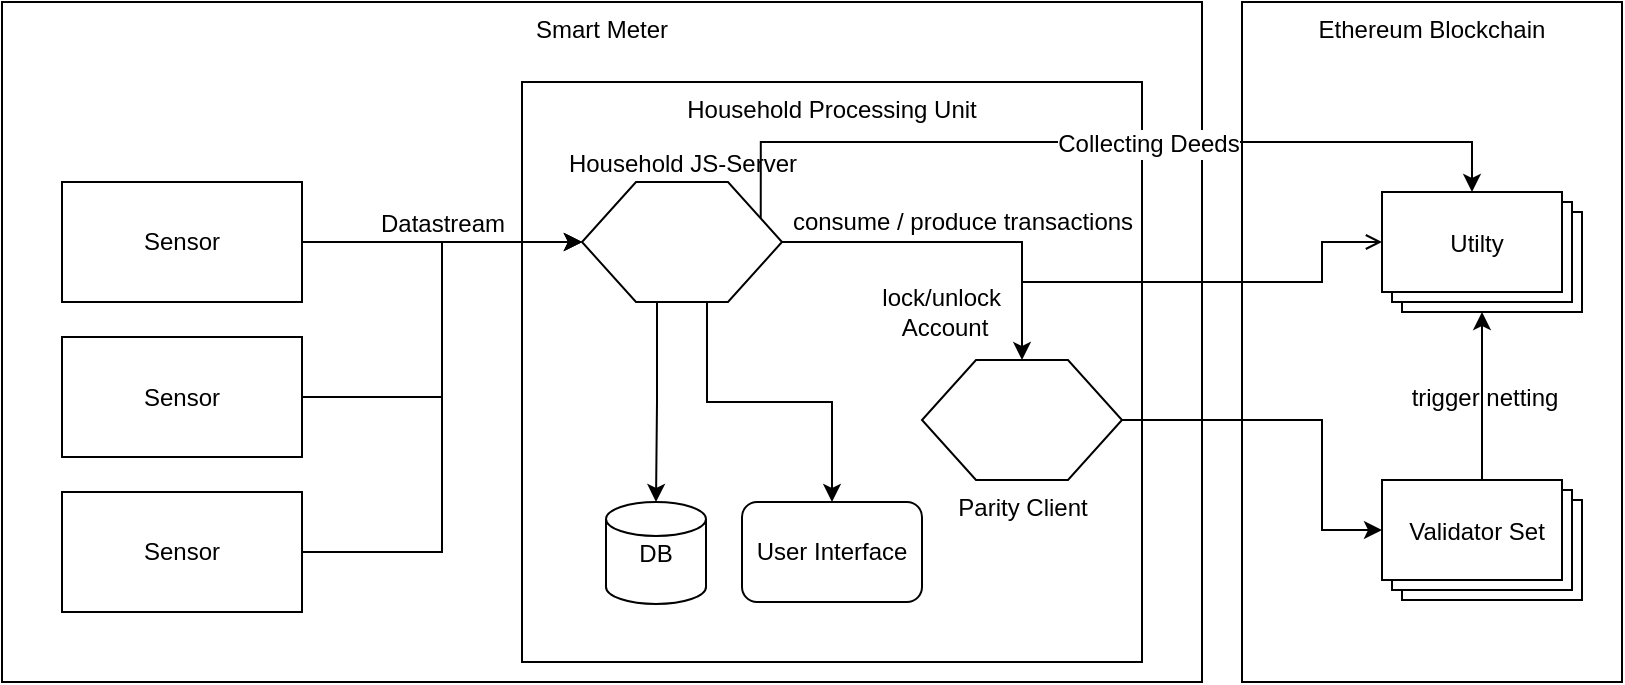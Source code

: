 <mxfile version="10.6.7" type="device"><diagram id="kvse5FUQjdF2ev0zZLCD" name="Page-1"><mxGraphModel dx="842" dy="434" grid="1" gridSize="10" guides="1" tooltips="1" connect="1" arrows="1" fold="1" page="1" pageScale="1" pageWidth="827" pageHeight="1169" math="0" shadow="0"><root><mxCell id="0"/><mxCell id="1" parent="0"/><mxCell id="waGhZdvFxGytdDy7wrr2-37" value="Ethereum Blockchain" style="rounded=0;whiteSpace=wrap;html=1;shadow=0;glass=0;comic=0;labelBackgroundColor=none;strokeColor=#000000;strokeWidth=1;fillColor=none;fontSize=12;verticalAlign=top;" parent="1" vertex="1"><mxGeometry x="630" y="60" width="190" height="340" as="geometry"/></mxCell><mxCell id="waGhZdvFxGytdDy7wrr2-35" value="Smart Meter" style="rounded=0;whiteSpace=wrap;html=1;labelBackgroundColor=none;strokeWidth=1;fillColor=none;fontSize=12;verticalAlign=top;" parent="1" vertex="1"><mxGeometry x="10" y="60" width="600" height="340" as="geometry"/></mxCell><mxCell id="waGhZdvFxGytdDy7wrr2-6" value="" style="edgeStyle=orthogonalEdgeStyle;rounded=0;orthogonalLoop=1;jettySize=auto;html=1;labelPosition=center;verticalLabelPosition=top;align=center;verticalAlign=bottom;spacingTop=0;endArrow=classic;endFill=1;" parent="1" source="waGhZdvFxGytdDy7wrr2-4" target="waGhZdvFxGytdDy7wrr2-15" edge="1"><mxGeometry relative="1" as="geometry"><mxPoint x="270" y="130" as="targetPoint"/></mxGeometry></mxCell><mxCell id="waGhZdvFxGytdDy7wrr2-32" value="&lt;p style=&quot;line-height: 100% ; font-size: 12px&quot;&gt;Datastream&lt;/p&gt;" style="text;html=1;resizable=0;points=[];align=center;verticalAlign=middle;labelBackgroundColor=none;fontSize=12;" parent="waGhZdvFxGytdDy7wrr2-6" vertex="1" connectable="0"><mxGeometry x="-0.286" y="1" relative="1" as="geometry"><mxPoint x="20" y="-9" as="offset"/></mxGeometry></mxCell><mxCell id="waGhZdvFxGytdDy7wrr2-4" value="Sensor" style="rounded=0;whiteSpace=wrap;html=1;" parent="1" vertex="1"><mxGeometry x="40" y="150" width="120" height="60" as="geometry"/></mxCell><mxCell id="waGhZdvFxGytdDy7wrr2-10" value="Household Processing Unit" style="rounded=0;whiteSpace=wrap;html=1;verticalAlign=top;fillColor=none;strokeWidth=1;strokeColor=#000000;perimeterSpacing=0;glass=0;shadow=0;comic=0;" parent="1" vertex="1"><mxGeometry x="270" y="100" width="310" height="290" as="geometry"/></mxCell><mxCell id="waGhZdvFxGytdDy7wrr2-29" style="edgeStyle=orthogonalEdgeStyle;rounded=0;orthogonalLoop=1;jettySize=auto;html=1;exitX=1;exitY=0.5;exitDx=0;exitDy=0;entryX=0;entryY=0;entryDx=0;entryDy=25;entryPerimeter=0;" parent="1" source="waGhZdvFxGytdDy7wrr2-14" target="waGhZdvFxGytdDy7wrr2-25" edge="1"><mxGeometry relative="1" as="geometry"><Array as="points"><mxPoint x="670" y="269"/><mxPoint x="670" y="324"/></Array></mxGeometry></mxCell><mxCell id="waGhZdvFxGytdDy7wrr2-14" value="Parity Client" style="verticalLabelPosition=bottom;verticalAlign=top;html=1;strokeWidth=1;shape=hexagon;perimeter=hexagonPerimeter2;arcSize=6;size=0.27;" parent="1" vertex="1"><mxGeometry x="470" y="239" width="100" height="60" as="geometry"/></mxCell><mxCell id="waGhZdvFxGytdDy7wrr2-16" value="" style="edgeStyle=orthogonalEdgeStyle;rounded=0;orthogonalLoop=1;jettySize=auto;html=1;exitX=1;exitY=0.75;exitDx=0;exitDy=0;" parent="1" source="waGhZdvFxGytdDy7wrr2-15" target="waGhZdvFxGytdDy7wrr2-14" edge="1"><mxGeometry relative="1" as="geometry"><Array as="points"><mxPoint x="389" y="180"/><mxPoint x="520" y="180"/></Array></mxGeometry></mxCell><mxCell id="hDr_GjlrVFKO46BJg51o-1" value="lock/unlock&amp;nbsp;&lt;br&gt;Account&lt;br&gt;" style="text;html=1;resizable=0;points=[];align=center;verticalAlign=middle;labelBackgroundColor=none;" parent="waGhZdvFxGytdDy7wrr2-16" vertex="1" connectable="0"><mxGeometry x="0.422" y="-1" relative="1" as="geometry"><mxPoint x="-38.5" y="34" as="offset"/></mxGeometry></mxCell><mxCell id="waGhZdvFxGytdDy7wrr2-21" style="edgeStyle=orthogonalEdgeStyle;rounded=0;orthogonalLoop=1;jettySize=auto;html=1;exitX=0.375;exitY=1;exitDx=0;exitDy=0;entryX=0.5;entryY=0;entryDx=0;entryDy=0;entryPerimeter=0;" parent="1" source="waGhZdvFxGytdDy7wrr2-15" target="waGhZdvFxGytdDy7wrr2-19" edge="1"><mxGeometry relative="1" as="geometry"/></mxCell><mxCell id="waGhZdvFxGytdDy7wrr2-27" style="edgeStyle=orthogonalEdgeStyle;rounded=0;orthogonalLoop=1;jettySize=auto;html=1;exitX=1;exitY=0.5;exitDx=0;exitDy=0;endArrow=open;endFill=0;" parent="1" source="waGhZdvFxGytdDy7wrr2-15" edge="1"><mxGeometry relative="1" as="geometry"><mxPoint x="700" y="180" as="targetPoint"/><Array as="points"><mxPoint x="520" y="180"/><mxPoint x="520" y="200"/><mxPoint x="670" y="200"/><mxPoint x="670" y="180"/></Array></mxGeometry></mxCell><mxCell id="waGhZdvFxGytdDy7wrr2-33" value="consume / produce transactions&lt;br&gt;" style="text;html=1;resizable=0;points=[];align=center;verticalAlign=middle;labelBackgroundColor=none;" parent="waGhZdvFxGytdDy7wrr2-27" vertex="1" connectable="0"><mxGeometry x="0.6" relative="1" as="geometry"><mxPoint x="-162" y="-30.5" as="offset"/></mxGeometry></mxCell><mxCell id="Z1MJWRB5adfL0t6cSy67-2" style="edgeStyle=orthogonalEdgeStyle;rounded=0;orthogonalLoop=1;jettySize=auto;html=1;exitX=1;exitY=0.25;exitDx=0;exitDy=0;entryX=0;entryY=0;entryDx=45;entryDy=0;entryPerimeter=0;strokeColor=#000000;startArrow=none;startFill=0;" edge="1" parent="1" source="waGhZdvFxGytdDy7wrr2-15" target="waGhZdvFxGytdDy7wrr2-26"><mxGeometry relative="1" as="geometry"><Array as="points"><mxPoint x="390" y="130"/><mxPoint x="745" y="130"/></Array></mxGeometry></mxCell><mxCell id="Z1MJWRB5adfL0t6cSy67-3" value="Collecting Deeds" style="text;html=1;resizable=0;points=[];align=center;verticalAlign=middle;labelBackgroundColor=#ffffff;" vertex="1" connectable="0" parent="Z1MJWRB5adfL0t6cSy67-2"><mxGeometry x="0.108" y="-1" relative="1" as="geometry"><mxPoint as="offset"/></mxGeometry></mxCell><mxCell id="waGhZdvFxGytdDy7wrr2-15" value="Household JS-Server" style="verticalLabelPosition=top;verticalAlign=bottom;html=1;strokeWidth=1;shape=hexagon;perimeter=hexagonPerimeter2;arcSize=6;size=0.27;labelPosition=center;align=center;" parent="1" vertex="1"><mxGeometry x="300" y="150" width="100" height="60" as="geometry"/></mxCell><mxCell id="waGhZdvFxGytdDy7wrr2-23" style="edgeStyle=orthogonalEdgeStyle;rounded=0;orthogonalLoop=1;jettySize=auto;html=1;exitX=0.625;exitY=1;exitDx=0;exitDy=0;entryX=0.5;entryY=0;entryDx=0;entryDy=0;" parent="1" source="waGhZdvFxGytdDy7wrr2-15" target="waGhZdvFxGytdDy7wrr2-22" edge="1"><mxGeometry relative="1" as="geometry"><Array as="points"><mxPoint x="363" y="260"/><mxPoint x="425" y="260"/></Array></mxGeometry></mxCell><mxCell id="waGhZdvFxGytdDy7wrr2-19" value="DB" style="strokeWidth=1;html=1;shape=mxgraph.flowchart.database;whiteSpace=wrap;fillColor=#FFFFFF;" parent="1" vertex="1"><mxGeometry x="312" y="310" width="50" height="51" as="geometry"/></mxCell><mxCell id="waGhZdvFxGytdDy7wrr2-22" value="User Interface" style="rounded=1;whiteSpace=wrap;html=1;strokeWidth=1;fillColor=#FFFFFF;" parent="1" vertex="1"><mxGeometry x="380" y="310" width="90" height="50" as="geometry"/></mxCell><mxCell id="av4ei9TJCQO3cEI0dusb-1" style="edgeStyle=orthogonalEdgeStyle;rounded=0;orthogonalLoop=1;jettySize=auto;html=1;exitX=0.5;exitY=0.5;exitDx=0;exitDy=0;exitPerimeter=0;endArrow=classic;endFill=1;" parent="1" source="waGhZdvFxGytdDy7wrr2-25" target="waGhZdvFxGytdDy7wrr2-26" edge="1"><mxGeometry relative="1" as="geometry"/></mxCell><mxCell id="av4ei9TJCQO3cEI0dusb-2" value="trigger netting" style="text;html=1;resizable=0;points=[];align=center;verticalAlign=middle;labelBackgroundColor=none;" parent="av4ei9TJCQO3cEI0dusb-1" vertex="1" connectable="0"><mxGeometry x="0.246" y="-1" relative="1" as="geometry"><mxPoint as="offset"/></mxGeometry></mxCell><mxCell id="waGhZdvFxGytdDy7wrr2-25" value="Validator Set&lt;br&gt;" style="verticalLabelPosition=middle;verticalAlign=middle;html=1;shape=mxgraph.basic.layered_rect;dx=10;outlineConnect=0;strokeWidth=1;fillColor=#FFFFFF;labelPosition=center;align=center;spacingTop=-8;spacingLeft=-6;" parent="1" vertex="1"><mxGeometry x="700" y="299" width="100" height="60" as="geometry"/></mxCell><mxCell id="waGhZdvFxGytdDy7wrr2-26" value="Utilty" style="verticalLabelPosition=middle;verticalAlign=middle;html=1;shape=mxgraph.basic.layered_rect;dx=10;outlineConnect=0;strokeWidth=1;fillColor=#FFFFFF;spacingTop=-8;spacingLeft=-6;labelPosition=center;align=center;" parent="1" vertex="1"><mxGeometry x="700" y="155" width="100" height="60" as="geometry"/></mxCell><mxCell id="hDr_GjlrVFKO46BJg51o-4" style="edgeStyle=orthogonalEdgeStyle;rounded=0;orthogonalLoop=1;jettySize=auto;html=1;exitX=1;exitY=0.5;exitDx=0;exitDy=0;entryX=0;entryY=0.5;entryDx=0;entryDy=0;" parent="1" source="hDr_GjlrVFKO46BJg51o-2" target="waGhZdvFxGytdDy7wrr2-15" edge="1"><mxGeometry relative="1" as="geometry"/></mxCell><mxCell id="hDr_GjlrVFKO46BJg51o-2" value="Sensor" style="rounded=0;whiteSpace=wrap;html=1;" parent="1" vertex="1"><mxGeometry x="40" y="227.5" width="120" height="60" as="geometry"/></mxCell><mxCell id="hDr_GjlrVFKO46BJg51o-5" style="edgeStyle=orthogonalEdgeStyle;rounded=0;orthogonalLoop=1;jettySize=auto;html=1;exitX=1;exitY=0.5;exitDx=0;exitDy=0;entryX=0;entryY=0.5;entryDx=0;entryDy=0;" parent="1" source="hDr_GjlrVFKO46BJg51o-3" target="waGhZdvFxGytdDy7wrr2-15" edge="1"><mxGeometry relative="1" as="geometry"/></mxCell><mxCell id="hDr_GjlrVFKO46BJg51o-3" value="Sensor" style="rounded=0;whiteSpace=wrap;html=1;" parent="1" vertex="1"><mxGeometry x="40" y="305" width="120" height="60" as="geometry"/></mxCell></root></mxGraphModel></diagram></mxfile>